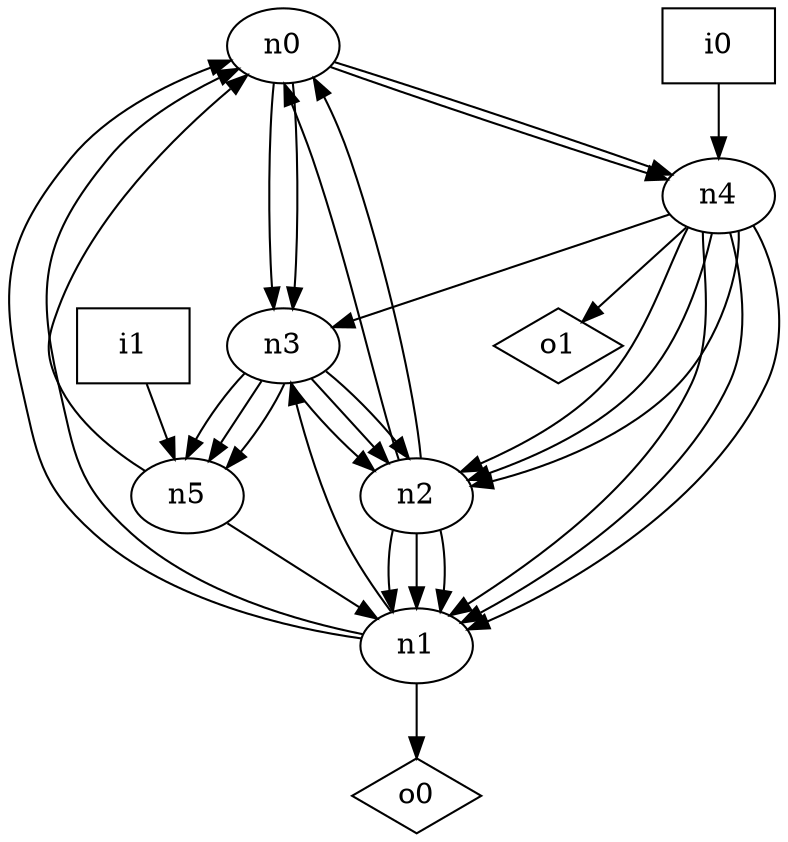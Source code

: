digraph G {
n0 [label="n0"];
n1 [label="n1"];
n2 [label="n2"];
n3 [label="n3"];
n4 [label="n4"];
n5 [label="n5"];
n6 [label="i0",shape="box"];
n7 [label="i1",shape="box"];
n8 [label="o0",shape="diamond"];
n9 [label="o1",shape="diamond"];
n0 -> n3
n0 -> n3
n0 -> n4
n0 -> n4
n1 -> n0
n1 -> n0
n1 -> n3
n1 -> n8
n2 -> n0
n2 -> n0
n2 -> n1
n2 -> n1
n2 -> n1
n3 -> n2
n3 -> n2
n3 -> n2
n3 -> n5
n3 -> n5
n3 -> n5
n4 -> n1
n4 -> n1
n4 -> n1
n4 -> n2
n4 -> n2
n4 -> n2
n4 -> n3
n4 -> n9
n5 -> n0
n5 -> n1
n6 -> n4
n7 -> n5
}